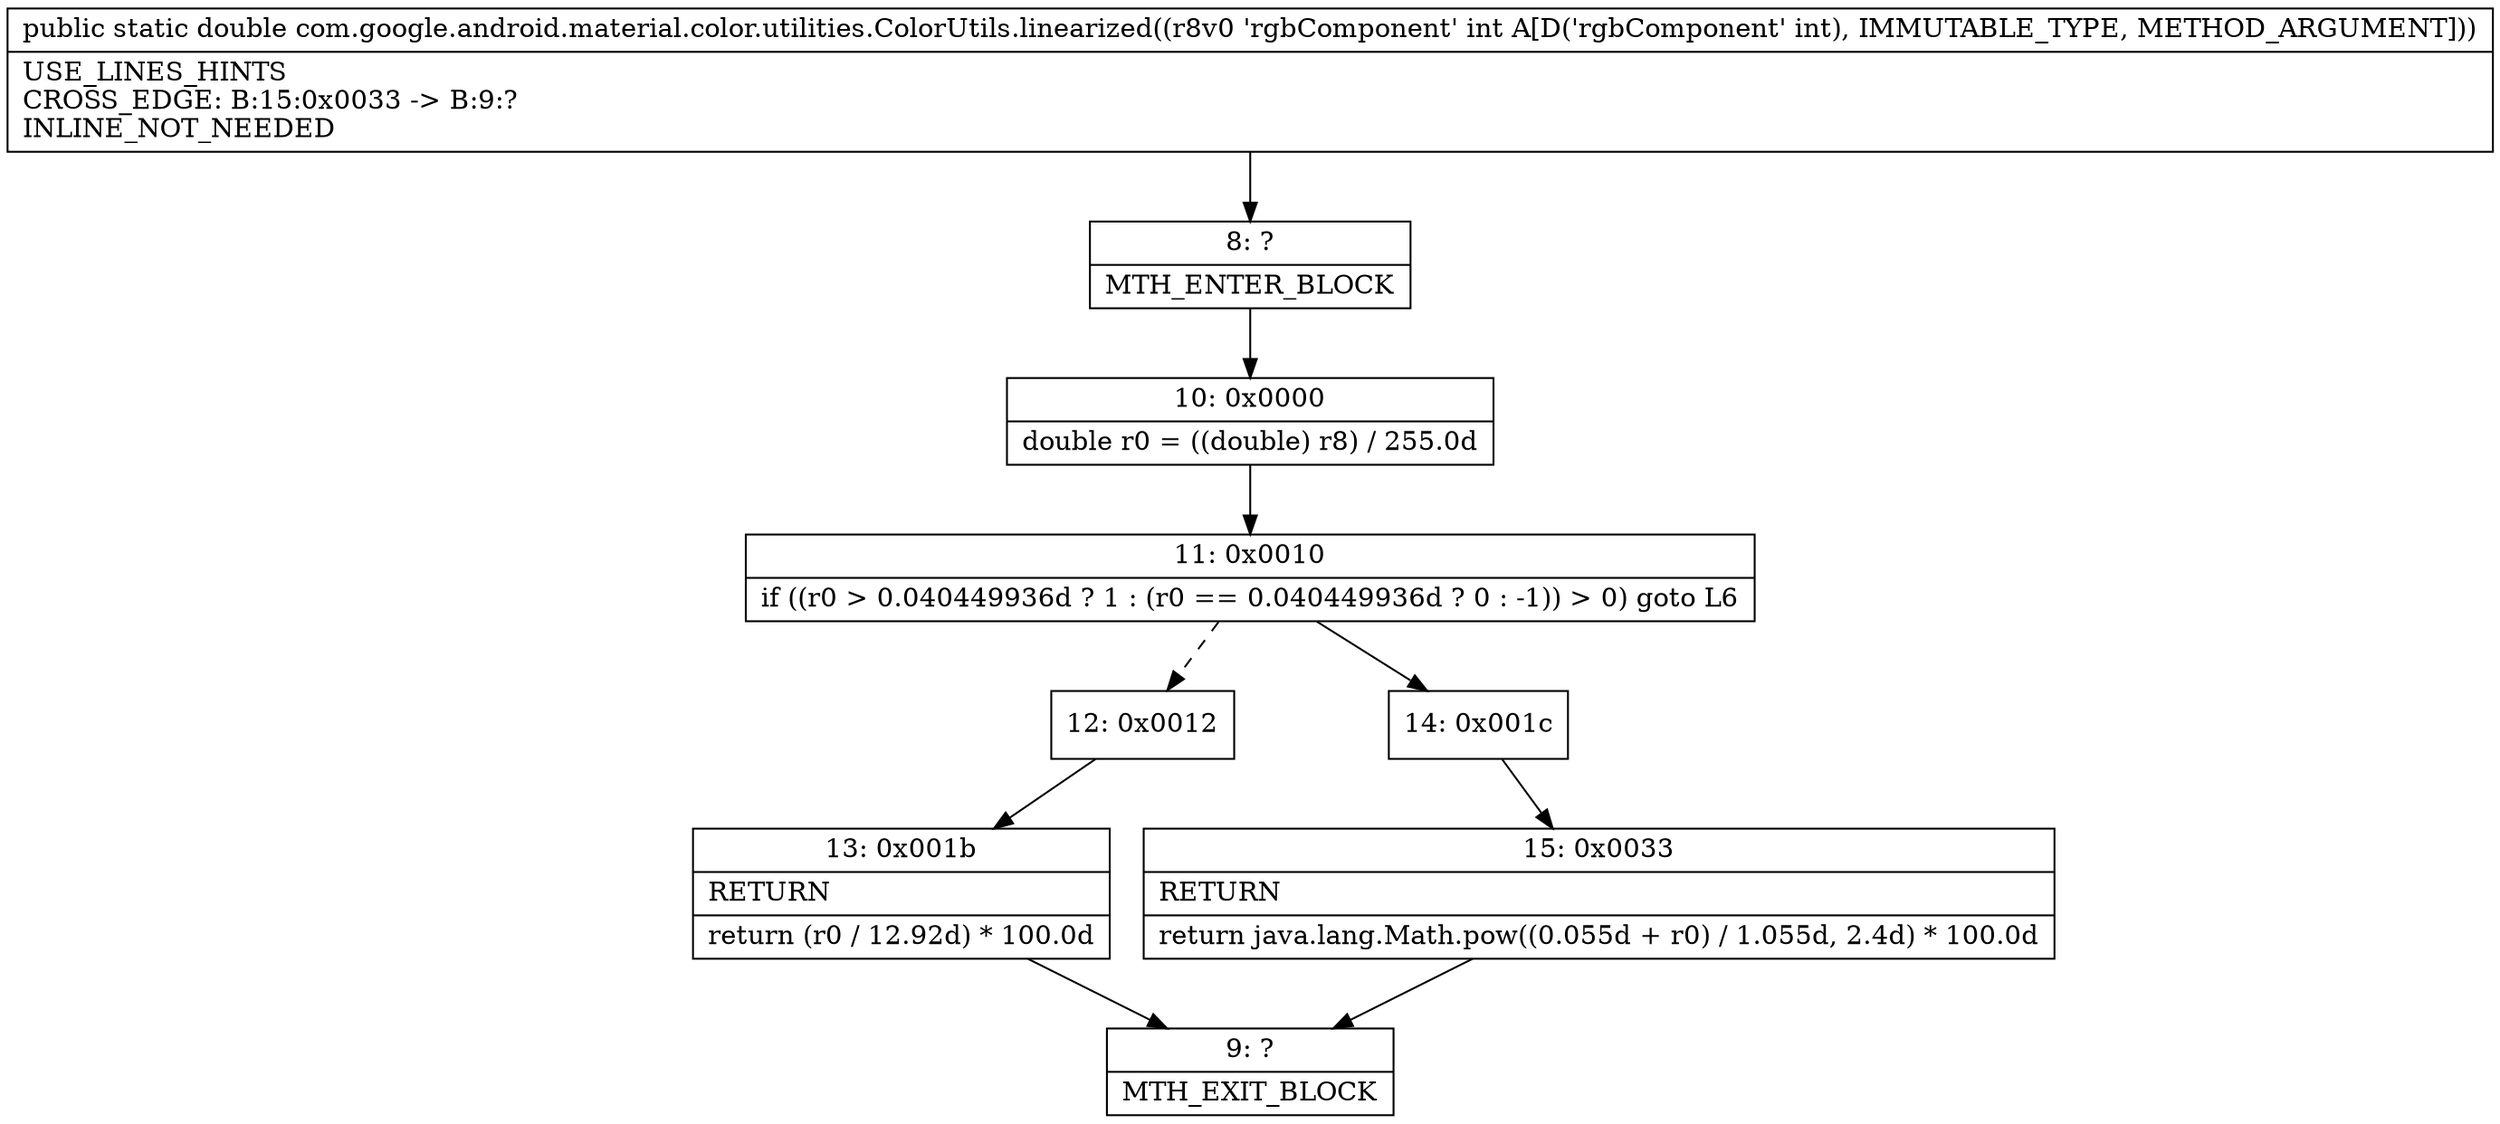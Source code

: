 digraph "CFG forcom.google.android.material.color.utilities.ColorUtils.linearized(I)D" {
Node_8 [shape=record,label="{8\:\ ?|MTH_ENTER_BLOCK\l}"];
Node_10 [shape=record,label="{10\:\ 0x0000|double r0 = ((double) r8) \/ 255.0d\l}"];
Node_11 [shape=record,label="{11\:\ 0x0010|if ((r0 \> 0.040449936d ? 1 : (r0 == 0.040449936d ? 0 : \-1)) \> 0) goto L6\l}"];
Node_12 [shape=record,label="{12\:\ 0x0012}"];
Node_13 [shape=record,label="{13\:\ 0x001b|RETURN\l|return (r0 \/ 12.92d) * 100.0d\l}"];
Node_9 [shape=record,label="{9\:\ ?|MTH_EXIT_BLOCK\l}"];
Node_14 [shape=record,label="{14\:\ 0x001c}"];
Node_15 [shape=record,label="{15\:\ 0x0033|RETURN\l|return java.lang.Math.pow((0.055d + r0) \/ 1.055d, 2.4d) * 100.0d\l}"];
MethodNode[shape=record,label="{public static double com.google.android.material.color.utilities.ColorUtils.linearized((r8v0 'rgbComponent' int A[D('rgbComponent' int), IMMUTABLE_TYPE, METHOD_ARGUMENT]))  | USE_LINES_HINTS\lCROSS_EDGE: B:15:0x0033 \-\> B:9:?\lINLINE_NOT_NEEDED\l}"];
MethodNode -> Node_8;Node_8 -> Node_10;
Node_10 -> Node_11;
Node_11 -> Node_12[style=dashed];
Node_11 -> Node_14;
Node_12 -> Node_13;
Node_13 -> Node_9;
Node_14 -> Node_15;
Node_15 -> Node_9;
}

